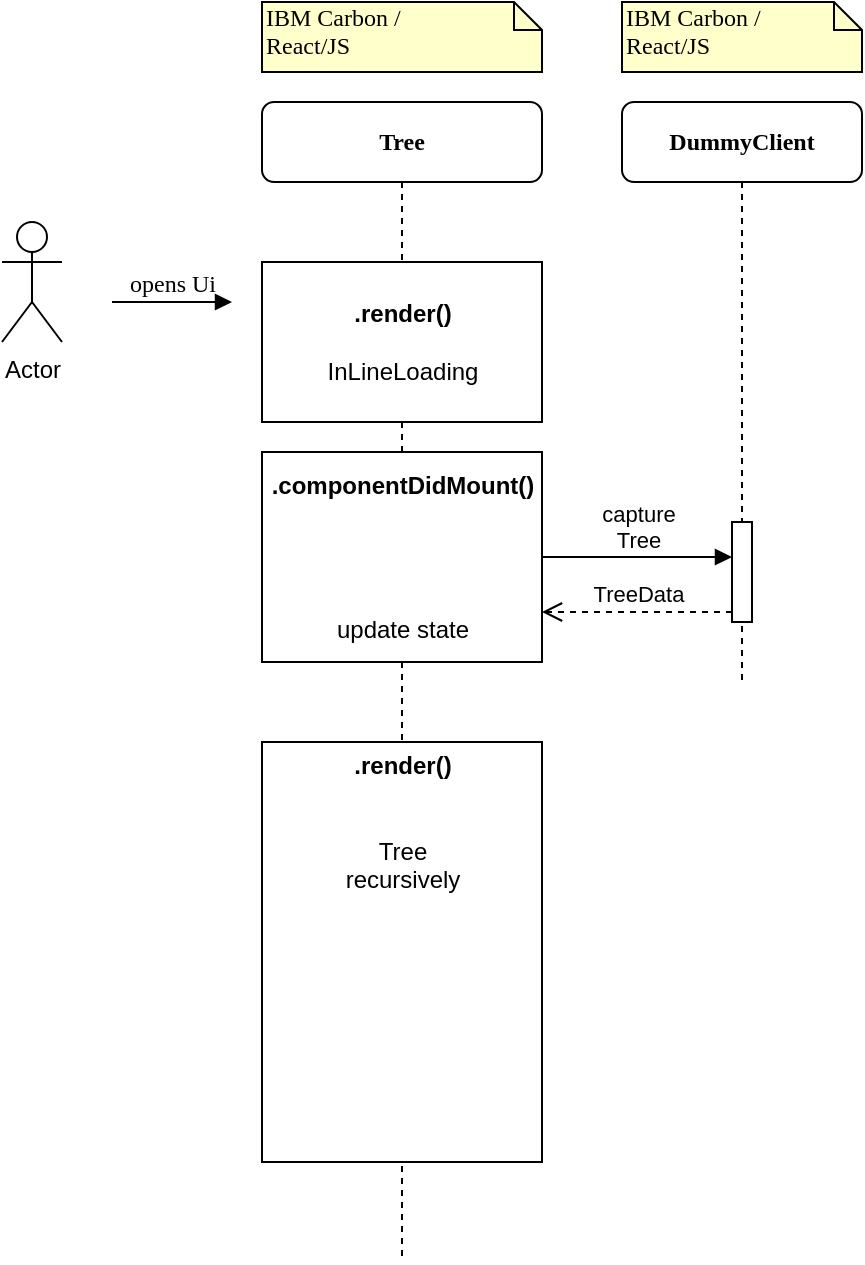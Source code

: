 <mxfile version="24.6.4" type="device">
  <diagram name="Page-1" id="13e1069c-82ec-6db2-03f1-153e76fe0fe0">
    <mxGraphModel dx="1482" dy="831" grid="0" gridSize="10" guides="1" tooltips="1" connect="1" arrows="1" fold="1" page="1" pageScale="1" pageWidth="1100" pageHeight="850" background="none" math="0" shadow="0">
      <root>
        <mxCell id="0" />
        <mxCell id="1" parent="0" />
        <mxCell id="7baba1c4bc27f4b0-2" value="&lt;b&gt;DummyClient&lt;/b&gt;" style="shape=umlLifeline;perimeter=lifelinePerimeter;whiteSpace=wrap;html=1;container=1;collapsible=0;recursiveResize=0;outlineConnect=0;rounded=1;shadow=0;comic=0;labelBackgroundColor=none;strokeWidth=1;fontFamily=Verdana;fontSize=12;align=center;" parent="1" vertex="1">
          <mxGeometry x="380" y="110" width="120" height="290" as="geometry" />
        </mxCell>
        <mxCell id="jcbyhSdiw3EXqaNXJoww-14" value="" style="html=1;points=[[0,0,0,0,5],[0,1,0,0,-5],[1,0,0,0,5],[1,1,0,0,-5]];perimeter=orthogonalPerimeter;outlineConnect=0;targetShapes=umlLifeline;portConstraint=eastwest;newEdgeStyle={&quot;curved&quot;:0,&quot;rounded&quot;:0};" parent="7baba1c4bc27f4b0-2" vertex="1">
          <mxGeometry x="55" y="210" width="10" height="50" as="geometry" />
        </mxCell>
        <mxCell id="7baba1c4bc27f4b0-8" value="&lt;b&gt;Tree&lt;/b&gt;" style="shape=umlLifeline;perimeter=lifelinePerimeter;whiteSpace=wrap;html=1;container=1;collapsible=0;recursiveResize=0;outlineConnect=0;rounded=1;shadow=0;comic=0;labelBackgroundColor=none;strokeWidth=1;fontFamily=Verdana;fontSize=12;align=center;" parent="1" vertex="1">
          <mxGeometry x="200" y="110" width="140" height="580" as="geometry" />
        </mxCell>
        <mxCell id="jcbyhSdiw3EXqaNXJoww-5" value="&lt;div style=&quot;&quot;&gt;&lt;span style=&quot;background-color: initial;&quot;&gt;&lt;b&gt;.render()&lt;/b&gt;&lt;/span&gt;&lt;/div&gt;&lt;div style=&quot;&quot;&gt;&lt;span style=&quot;background-color: initial;&quot;&gt;&lt;br&gt;&lt;/span&gt;&lt;/div&gt;&lt;div&gt;InLineLoading&lt;/div&gt;" style="html=1;points=[[0,0,0,0,5],[0,1,0,0,-5],[1,0,0,0,5],[1,1,0,0,-5]];perimeter=orthogonalPerimeter;outlineConnect=0;targetShapes=umlLifeline;portConstraint=eastwest;newEdgeStyle={&quot;curved&quot;:0,&quot;rounded&quot;:0};align=center;" parent="7baba1c4bc27f4b0-8" vertex="1">
          <mxGeometry y="80" width="140" height="80" as="geometry" />
        </mxCell>
        <mxCell id="jcbyhSdiw3EXqaNXJoww-6" value="&lt;b&gt;.componentDidMount()&lt;/b&gt;&lt;div&gt;&lt;br&gt;&lt;/div&gt;&lt;div&gt;&lt;br&gt;&lt;/div&gt;&lt;div&gt;&lt;br&gt;&lt;/div&gt;&lt;div&gt;&lt;br&gt;&lt;/div&gt;&lt;div&gt;update state&lt;/div&gt;" style="html=1;points=[[0,0,0,0,5],[0,1,0,0,-5],[1,0,0,0,5],[1,1,0,0,-5]];perimeter=orthogonalPerimeter;outlineConnect=0;targetShapes=umlLifeline;portConstraint=eastwest;newEdgeStyle={&quot;curved&quot;:0,&quot;rounded&quot;:0};align=center;" parent="7baba1c4bc27f4b0-8" vertex="1">
          <mxGeometry y="175" width="140" height="105" as="geometry" />
        </mxCell>
        <mxCell id="jcbyhSdiw3EXqaNXJoww-16" value="&lt;div style=&quot;&quot;&gt;&lt;span style=&quot;background-color: initial;&quot;&gt;&lt;b&gt;.render()&lt;/b&gt;&lt;/span&gt;&lt;/div&gt;&lt;div style=&quot;&quot;&gt;&lt;span style=&quot;background-color: initial;&quot;&gt;&lt;br&gt;&lt;/span&gt;&lt;/div&gt;&lt;div&gt;&lt;br&gt;&lt;/div&gt;&lt;div&gt;Tree&lt;/div&gt;&lt;div&gt;recursively&lt;/div&gt;&lt;div&gt;&lt;br&gt;&lt;/div&gt;&lt;div&gt;&lt;br&gt;&lt;/div&gt;&lt;div&gt;&lt;br&gt;&lt;/div&gt;&lt;div&gt;&lt;br&gt;&lt;/div&gt;&lt;div&gt;&lt;br&gt;&lt;/div&gt;&lt;div&gt;&lt;br&gt;&lt;/div&gt;&lt;div&gt;&lt;br&gt;&lt;/div&gt;&lt;div&gt;&lt;br&gt;&lt;/div&gt;&lt;div&gt;&lt;br&gt;&lt;/div&gt;" style="html=1;points=[[0,0,0,0,5],[0,1,0,0,-5],[1,0,0,0,5],[1,1,0,0,-5]];perimeter=orthogonalPerimeter;outlineConnect=0;targetShapes=umlLifeline;portConstraint=eastwest;newEdgeStyle={&quot;curved&quot;:0,&quot;rounded&quot;:0};align=center;" parent="7baba1c4bc27f4b0-8" vertex="1">
          <mxGeometry y="320" width="140" height="210" as="geometry" />
        </mxCell>
        <mxCell id="7baba1c4bc27f4b0-40" value="IBM Carbon /&lt;br&gt;React/JS&lt;div&gt;&lt;br&gt;&lt;/div&gt;" style="shape=note;whiteSpace=wrap;html=1;size=14;verticalAlign=top;align=left;spacingTop=-6;rounded=0;shadow=0;comic=0;labelBackgroundColor=none;strokeWidth=1;fontFamily=Verdana;fontSize=12;fillColor=#FFFFCC;" parent="1" vertex="1">
          <mxGeometry x="200" y="60" width="140" height="35" as="geometry" />
        </mxCell>
        <mxCell id="7baba1c4bc27f4b0-41" value="IBM Carbon /&lt;br&gt;React/JS&lt;div&gt;&lt;br&gt;&lt;/div&gt;" style="shape=note;whiteSpace=wrap;html=1;size=14;verticalAlign=top;align=left;spacingTop=-6;rounded=0;shadow=0;comic=0;labelBackgroundColor=none;strokeWidth=1;fontFamily=Verdana;fontSize=12;fillColor=#FFFFCC;" parent="1" vertex="1">
          <mxGeometry x="380" y="60" width="120" height="35" as="geometry" />
        </mxCell>
        <mxCell id="jcbyhSdiw3EXqaNXJoww-1" value="Actor" style="shape=umlActor;verticalLabelPosition=bottom;verticalAlign=top;html=1;outlineConnect=0;" parent="1" vertex="1">
          <mxGeometry x="70" y="170" width="30" height="60" as="geometry" />
        </mxCell>
        <mxCell id="jcbyhSdiw3EXqaNXJoww-2" value="opens Ui" style="html=1;verticalAlign=bottom;endArrow=block;labelBackgroundColor=none;fontFamily=Verdana;fontSize=12;edgeStyle=elbowEdgeStyle;elbow=horizontal;" parent="1" edge="1">
          <mxGeometry relative="1" as="geometry">
            <mxPoint x="125" y="210" as="sourcePoint" />
            <mxPoint x="185" y="210" as="targetPoint" />
          </mxGeometry>
        </mxCell>
        <mxCell id="jcbyhSdiw3EXqaNXJoww-13" value="TreeData" style="html=1;verticalAlign=bottom;endArrow=open;dashed=1;endSize=8;curved=0;rounded=0;exitX=0;exitY=1;exitDx=0;exitDy=-5;exitPerimeter=0;" parent="1" source="jcbyhSdiw3EXqaNXJoww-14" target="jcbyhSdiw3EXqaNXJoww-6" edge="1">
          <mxGeometry relative="1" as="geometry">
            <mxPoint x="340" y="395" as="targetPoint" />
            <mxPoint x="440" y="345" as="sourcePoint" />
          </mxGeometry>
        </mxCell>
        <mxCell id="jcbyhSdiw3EXqaNXJoww-12" value="capture&lt;div&gt;Tree&lt;/div&gt;" style="html=1;verticalAlign=bottom;endArrow=block;curved=0;rounded=0;" parent="1" target="jcbyhSdiw3EXqaNXJoww-14" edge="1" source="jcbyhSdiw3EXqaNXJoww-6">
          <mxGeometry relative="1" as="geometry">
            <mxPoint x="360" y="325" as="sourcePoint" />
          </mxGeometry>
        </mxCell>
      </root>
    </mxGraphModel>
  </diagram>
</mxfile>
